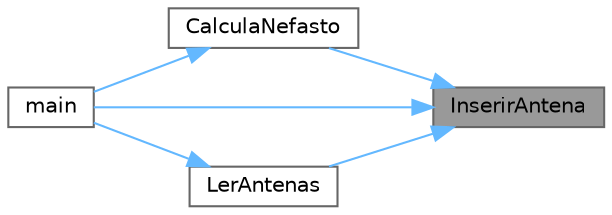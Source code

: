digraph "InserirAntena"
{
 // LATEX_PDF_SIZE
  bgcolor="transparent";
  edge [fontname=Helvetica,fontsize=10,labelfontname=Helvetica,labelfontsize=10];
  node [fontname=Helvetica,fontsize=10,shape=box,height=0.2,width=0.4];
  rankdir="RL";
  Node1 [id="Node000001",label="InserirAntena",height=0.2,width=0.4,color="gray40", fillcolor="grey60", style="filled", fontcolor="black",tooltip="Insere uma antena na lista de forma ordenada por coordenadas A antena é inserida em uma posição onde ..."];
  Node1 -> Node2 [id="edge1_Node000001_Node000002",dir="back",color="steelblue1",style="solid",tooltip=" "];
  Node2 [id="Node000002",label="CalculaNefasto",height=0.2,width=0.4,color="grey40", fillcolor="white", style="filled",URL="$funcoes_8c.html#aa1635ce36b2bdacf5f70226d84c5cf9c",tooltip="Declaração da função para calcular o efeito nefasto."];
  Node2 -> Node3 [id="edge2_Node000002_Node000003",dir="back",color="steelblue1",style="solid",tooltip=" "];
  Node3 [id="Node000003",label="main",height=0.2,width=0.4,color="grey40", fillcolor="white", style="filled",URL="$main_8c.html#ae66f6b31b5ad750f1fe042a706a4e3d4",tooltip=" "];
  Node1 -> Node4 [id="edge3_Node000001_Node000004",dir="back",color="steelblue1",style="solid",tooltip=" "];
  Node4 [id="Node000004",label="LerAntenas",height=0.2,width=0.4,color="grey40", fillcolor="white", style="filled",URL="$funcoes_8c.html#af4b3c158648f3bce23a7fdff9b4dfefc",tooltip="Declaração da função para ler do ficheiro, criar, procurar, inserir e remover antenas."];
  Node4 -> Node3 [id="edge4_Node000004_Node000003",dir="back",color="steelblue1",style="solid",tooltip=" "];
  Node1 -> Node3 [id="edge5_Node000001_Node000003",dir="back",color="steelblue1",style="solid",tooltip=" "];
}
